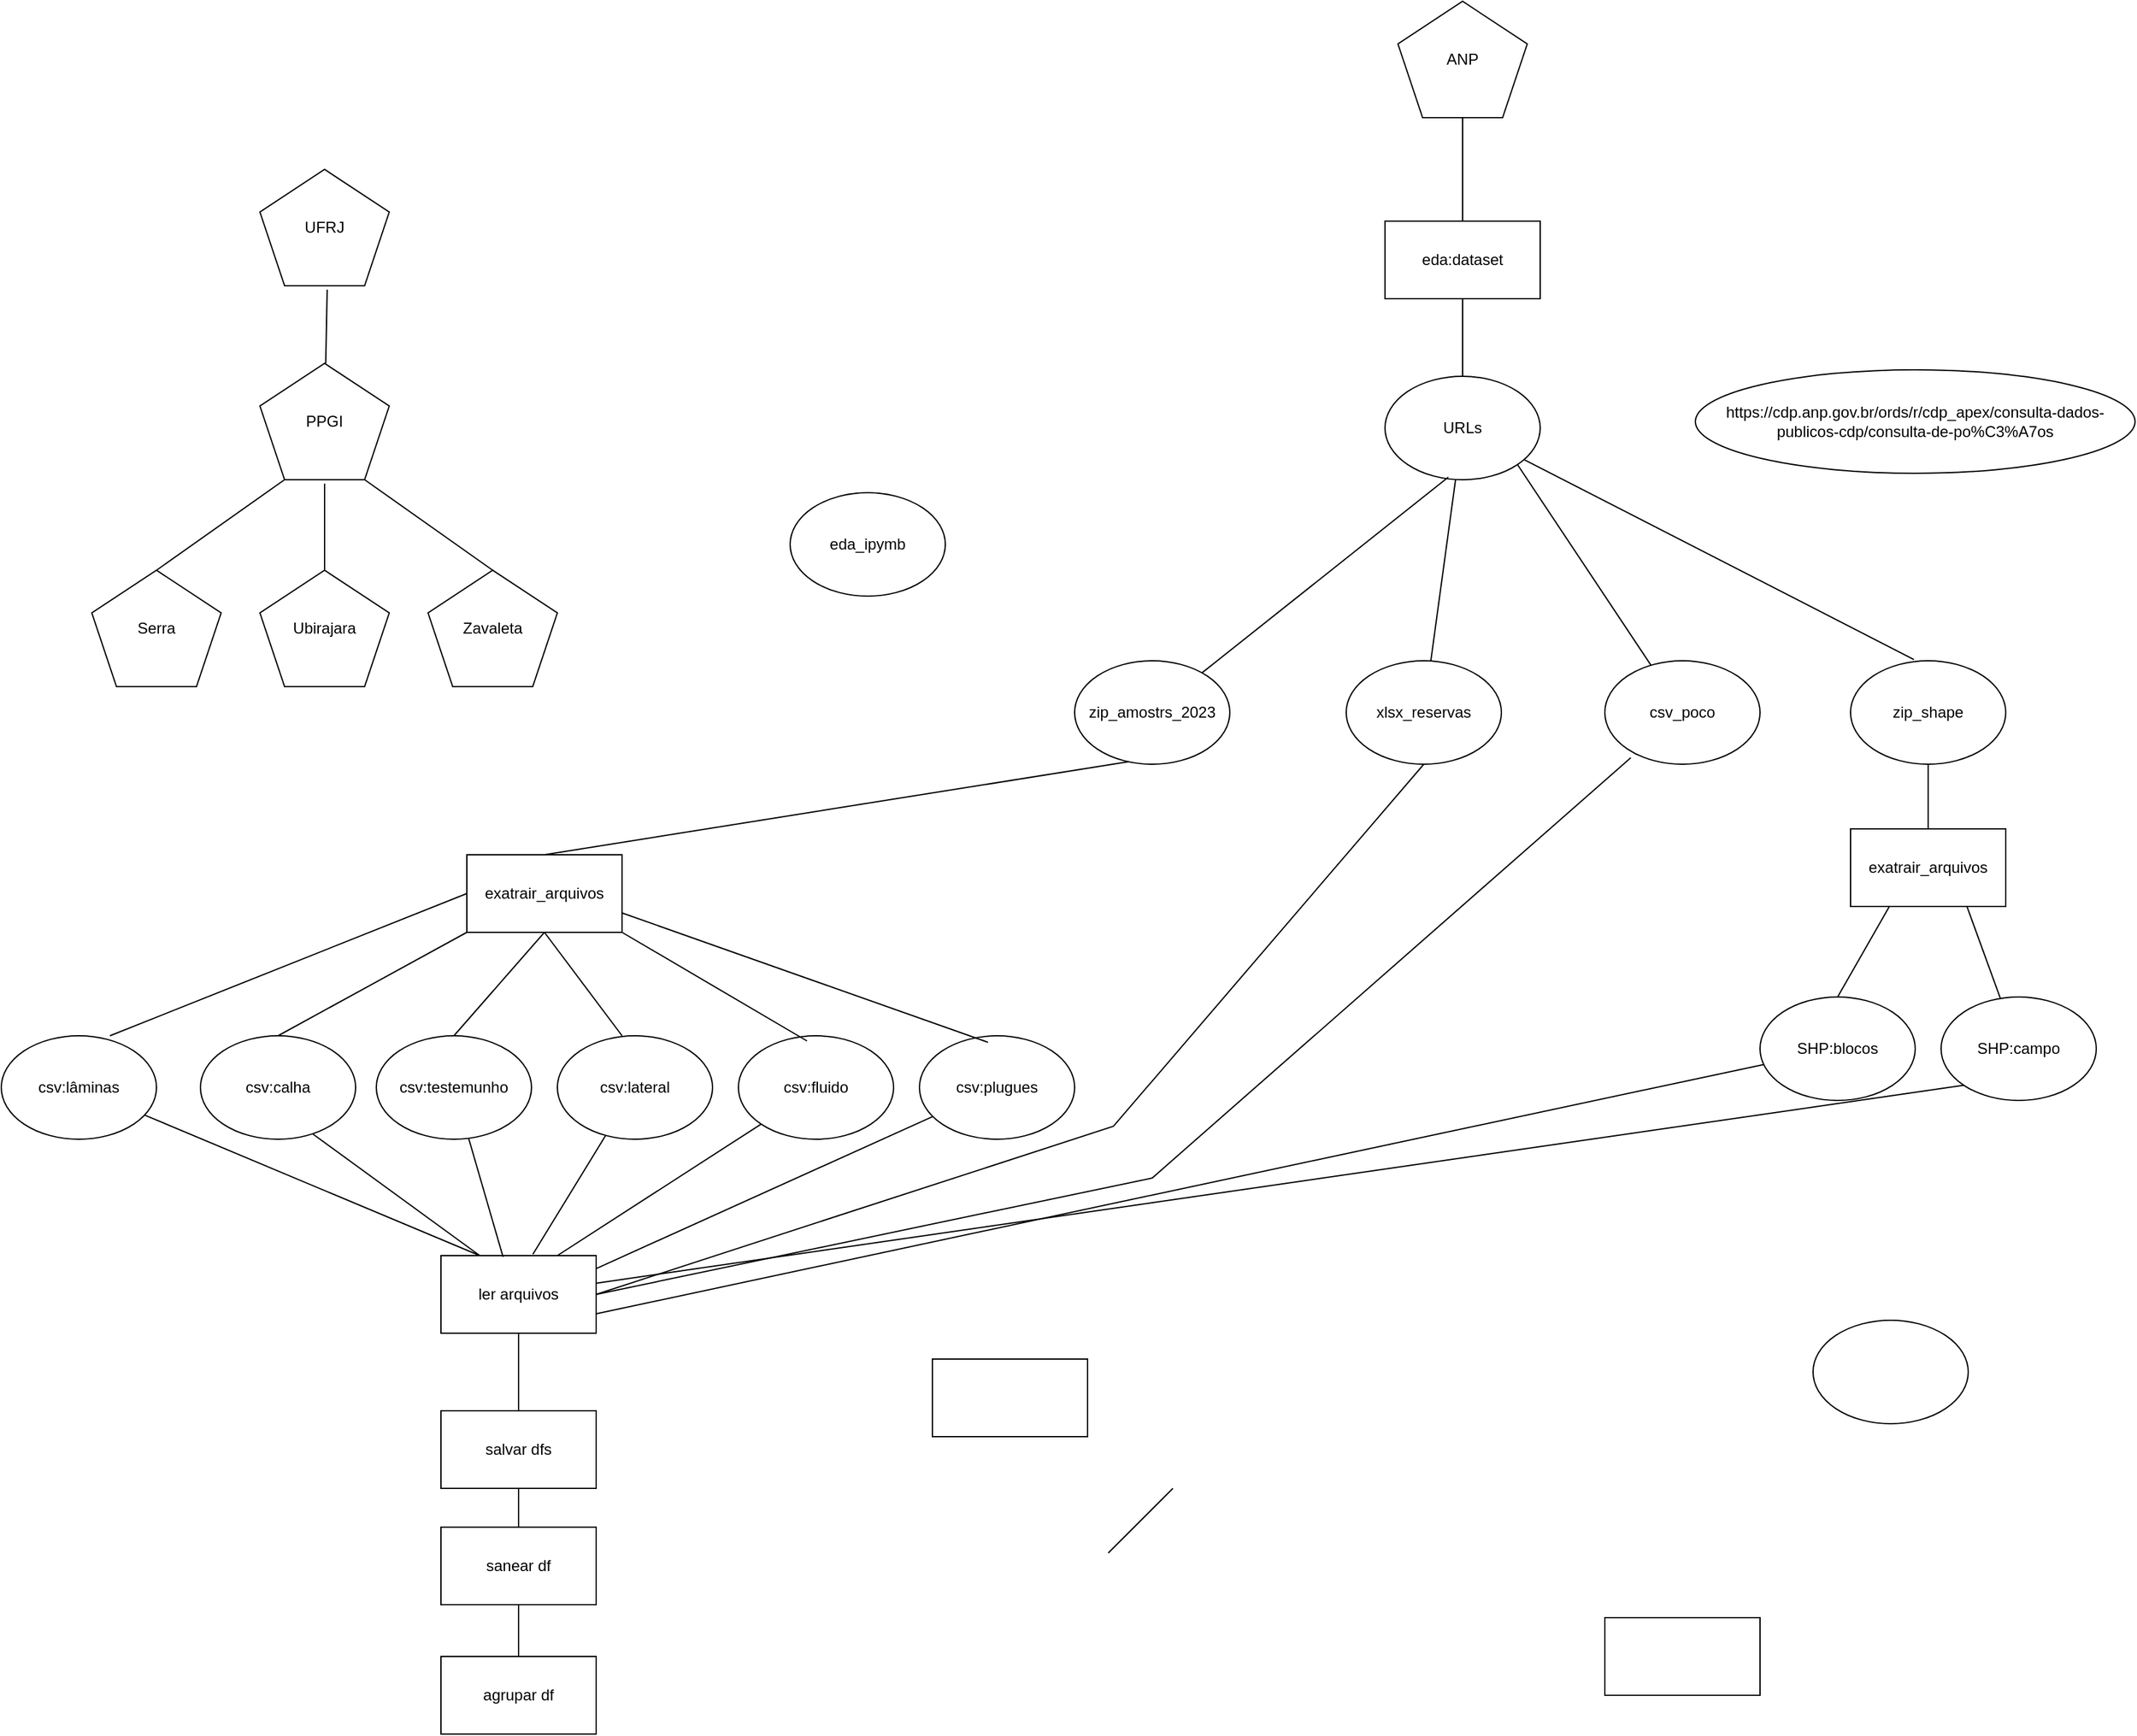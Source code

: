 <mxfile version="24.9.3">
  <diagram name="Página-1" id="9RzpRnPlgMhjM78U7mNT">
    <mxGraphModel dx="2876" dy="1103" grid="1" gridSize="10" guides="1" tooltips="1" connect="1" arrows="1" fold="1" page="1" pageScale="1" pageWidth="827" pageHeight="1169" math="0" shadow="0">
      <root>
        <mxCell id="0" />
        <mxCell id="1" parent="0" />
        <mxCell id="UkQbXRUqr05wz5BsYzOK-1" value="eda:dataset" style="rounded=0;whiteSpace=wrap;html=1;" vertex="1" parent="1">
          <mxGeometry x="910" y="210" width="120" height="60" as="geometry" />
        </mxCell>
        <mxCell id="UkQbXRUqr05wz5BsYzOK-2" value="exatrair_arquivos" style="rounded=0;whiteSpace=wrap;html=1;" vertex="1" parent="1">
          <mxGeometry x="200" y="700" width="120" height="60" as="geometry" />
        </mxCell>
        <mxCell id="UkQbXRUqr05wz5BsYzOK-3" value="agrupar df" style="rounded=0;whiteSpace=wrap;html=1;" vertex="1" parent="1">
          <mxGeometry x="180" y="1320" width="120" height="60" as="geometry" />
        </mxCell>
        <mxCell id="UkQbXRUqr05wz5BsYzOK-4" value="sanear df" style="rounded=0;whiteSpace=wrap;html=1;" vertex="1" parent="1">
          <mxGeometry x="180" y="1220" width="120" height="60" as="geometry" />
        </mxCell>
        <mxCell id="UkQbXRUqr05wz5BsYzOK-5" value="" style="rounded=0;whiteSpace=wrap;html=1;" vertex="1" parent="1">
          <mxGeometry x="1080" y="1290" width="120" height="60" as="geometry" />
        </mxCell>
        <mxCell id="UkQbXRUqr05wz5BsYzOK-7" value="zip_amostrs_2023" style="ellipse;whiteSpace=wrap;html=1;" vertex="1" parent="1">
          <mxGeometry x="670" y="550" width="120" height="80" as="geometry" />
        </mxCell>
        <mxCell id="UkQbXRUqr05wz5BsYzOK-8" value="xlsx_reservas" style="ellipse;whiteSpace=wrap;html=1;" vertex="1" parent="1">
          <mxGeometry x="880" y="550" width="120" height="80" as="geometry" />
        </mxCell>
        <mxCell id="UkQbXRUqr05wz5BsYzOK-9" value="csv_poco" style="ellipse;whiteSpace=wrap;html=1;" vertex="1" parent="1">
          <mxGeometry x="1080" y="550" width="120" height="80" as="geometry" />
        </mxCell>
        <mxCell id="UkQbXRUqr05wz5BsYzOK-10" value="URLs" style="ellipse;whiteSpace=wrap;html=1;" vertex="1" parent="1">
          <mxGeometry x="910" y="330" width="120" height="80" as="geometry" />
        </mxCell>
        <mxCell id="UkQbXRUqr05wz5BsYzOK-11" value="Ubirajara" style="whiteSpace=wrap;html=1;shape=mxgraph.basic.pentagon" vertex="1" parent="1">
          <mxGeometry x="40" y="480" width="100" height="90" as="geometry" />
        </mxCell>
        <mxCell id="UkQbXRUqr05wz5BsYzOK-12" value="UFRJ" style="whiteSpace=wrap;html=1;shape=mxgraph.basic.pentagon" vertex="1" parent="1">
          <mxGeometry x="40" y="170" width="100" height="90" as="geometry" />
        </mxCell>
        <mxCell id="UkQbXRUqr05wz5BsYzOK-13" value="PPGI" style="whiteSpace=wrap;html=1;shape=mxgraph.basic.pentagon" vertex="1" parent="1">
          <mxGeometry x="40" y="320" width="100" height="90" as="geometry" />
        </mxCell>
        <mxCell id="UkQbXRUqr05wz5BsYzOK-14" value="ANP" style="whiteSpace=wrap;html=1;shape=mxgraph.basic.pentagon" vertex="1" parent="1">
          <mxGeometry x="920" y="40" width="100" height="90" as="geometry" />
        </mxCell>
        <mxCell id="UkQbXRUqr05wz5BsYzOK-15" value="" style="endArrow=none;html=1;rounded=0;entryX=0.5;entryY=1;entryDx=0;entryDy=0;entryPerimeter=0;" edge="1" parent="1" source="UkQbXRUqr05wz5BsYzOK-1" target="UkQbXRUqr05wz5BsYzOK-14">
          <mxGeometry width="50" height="50" relative="1" as="geometry">
            <mxPoint x="270" y="180" as="sourcePoint" />
            <mxPoint x="440" y="470" as="targetPoint" />
          </mxGeometry>
        </mxCell>
        <mxCell id="UkQbXRUqr05wz5BsYzOK-16" value="" style="endArrow=none;html=1;rounded=0;exitX=0.52;exitY=1.033;exitDx=0;exitDy=0;exitPerimeter=0;" edge="1" parent="1" source="UkQbXRUqr05wz5BsYzOK-12" target="UkQbXRUqr05wz5BsYzOK-13">
          <mxGeometry width="50" height="50" relative="1" as="geometry">
            <mxPoint x="410" y="380" as="sourcePoint" />
            <mxPoint x="460" y="330" as="targetPoint" />
            <Array as="points" />
          </mxGeometry>
        </mxCell>
        <mxCell id="UkQbXRUqr05wz5BsYzOK-17" value="" style="endArrow=none;html=1;rounded=0;entryX=0.5;entryY=0;entryDx=0;entryDy=0;entryPerimeter=0;" edge="1" parent="1" target="UkQbXRUqr05wz5BsYzOK-11">
          <mxGeometry width="50" height="50" relative="1" as="geometry">
            <mxPoint x="90" y="413" as="sourcePoint" />
            <mxPoint x="460" y="330" as="targetPoint" />
          </mxGeometry>
        </mxCell>
        <mxCell id="UkQbXRUqr05wz5BsYzOK-18" value="" style="endArrow=none;html=1;rounded=0;" edge="1" parent="1" source="UkQbXRUqr05wz5BsYzOK-1" target="UkQbXRUqr05wz5BsYzOK-10">
          <mxGeometry width="50" height="50" relative="1" as="geometry">
            <mxPoint x="390" y="570" as="sourcePoint" />
            <mxPoint x="440" y="520" as="targetPoint" />
          </mxGeometry>
        </mxCell>
        <mxCell id="UkQbXRUqr05wz5BsYzOK-19" value="" style="endArrow=none;html=1;rounded=0;entryX=1;entryY=1;entryDx=0;entryDy=0;" edge="1" parent="1" source="UkQbXRUqr05wz5BsYzOK-9" target="UkQbXRUqr05wz5BsYzOK-10">
          <mxGeometry width="50" height="50" relative="1" as="geometry">
            <mxPoint x="740" y="700" as="sourcePoint" />
            <mxPoint x="990" y="420" as="targetPoint" />
          </mxGeometry>
        </mxCell>
        <mxCell id="UkQbXRUqr05wz5BsYzOK-20" value="" style="endArrow=none;html=1;rounded=0;" edge="1" parent="1" source="UkQbXRUqr05wz5BsYzOK-8" target="UkQbXRUqr05wz5BsYzOK-10">
          <mxGeometry width="50" height="50" relative="1" as="geometry">
            <mxPoint x="740" y="700" as="sourcePoint" />
            <mxPoint x="790" y="650" as="targetPoint" />
          </mxGeometry>
        </mxCell>
        <mxCell id="UkQbXRUqr05wz5BsYzOK-21" value="" style="endArrow=none;html=1;rounded=0;entryX=0.408;entryY=0.975;entryDx=0;entryDy=0;entryPerimeter=0;" edge="1" parent="1" source="UkQbXRUqr05wz5BsYzOK-7" target="UkQbXRUqr05wz5BsYzOK-10">
          <mxGeometry width="50" height="50" relative="1" as="geometry">
            <mxPoint x="740" y="700" as="sourcePoint" />
            <mxPoint x="790" y="650" as="targetPoint" />
          </mxGeometry>
        </mxCell>
        <mxCell id="UkQbXRUqr05wz5BsYzOK-22" value="zip_shape" style="ellipse;whiteSpace=wrap;html=1;" vertex="1" parent="1">
          <mxGeometry x="1270" y="550" width="120" height="80" as="geometry" />
        </mxCell>
        <mxCell id="UkQbXRUqr05wz5BsYzOK-23" value="" style="endArrow=none;html=1;rounded=0;exitX=0.408;exitY=-0.012;exitDx=0;exitDy=0;exitPerimeter=0;" edge="1" parent="1" source="UkQbXRUqr05wz5BsYzOK-22" target="UkQbXRUqr05wz5BsYzOK-10">
          <mxGeometry width="50" height="50" relative="1" as="geometry">
            <mxPoint x="740" y="700" as="sourcePoint" />
            <mxPoint x="790" y="650" as="targetPoint" />
          </mxGeometry>
        </mxCell>
        <mxCell id="UkQbXRUqr05wz5BsYzOK-24" value="Serra" style="whiteSpace=wrap;html=1;shape=mxgraph.basic.pentagon" vertex="1" parent="1">
          <mxGeometry x="-90" y="480" width="100" height="90" as="geometry" />
        </mxCell>
        <mxCell id="UkQbXRUqr05wz5BsYzOK-25" value="Zavaleta" style="whiteSpace=wrap;html=1;shape=mxgraph.basic.pentagon" vertex="1" parent="1">
          <mxGeometry x="170" y="480" width="100" height="90" as="geometry" />
        </mxCell>
        <mxCell id="UkQbXRUqr05wz5BsYzOK-26" value="" style="endArrow=none;html=1;rounded=0;entryX=0.19;entryY=1;entryDx=0;entryDy=0;entryPerimeter=0;exitX=0.5;exitY=0;exitDx=0;exitDy=0;exitPerimeter=0;" edge="1" parent="1" source="UkQbXRUqr05wz5BsYzOK-24" target="UkQbXRUqr05wz5BsYzOK-13">
          <mxGeometry width="50" height="50" relative="1" as="geometry">
            <mxPoint x="140" y="670" as="sourcePoint" />
            <mxPoint x="190" y="620" as="targetPoint" />
          </mxGeometry>
        </mxCell>
        <mxCell id="UkQbXRUqr05wz5BsYzOK-27" value="" style="endArrow=none;html=1;rounded=0;entryX=0.81;entryY=1;entryDx=0;entryDy=0;entryPerimeter=0;exitX=0.5;exitY=0;exitDx=0;exitDy=0;exitPerimeter=0;" edge="1" parent="1" source="UkQbXRUqr05wz5BsYzOK-25" target="UkQbXRUqr05wz5BsYzOK-13">
          <mxGeometry width="50" height="50" relative="1" as="geometry">
            <mxPoint x="140" y="670" as="sourcePoint" />
            <mxPoint x="190" y="620" as="targetPoint" />
          </mxGeometry>
        </mxCell>
        <mxCell id="UkQbXRUqr05wz5BsYzOK-28" value="eda_ipymb" style="ellipse;whiteSpace=wrap;html=1;" vertex="1" parent="1">
          <mxGeometry x="450" y="420" width="120" height="80" as="geometry" />
        </mxCell>
        <mxCell id="UkQbXRUqr05wz5BsYzOK-29" value="" style="ellipse;whiteSpace=wrap;html=1;" vertex="1" parent="1">
          <mxGeometry x="1241" y="1060" width="120" height="80" as="geometry" />
        </mxCell>
        <mxCell id="UkQbXRUqr05wz5BsYzOK-30" value="csv:fluido" style="ellipse;whiteSpace=wrap;html=1;" vertex="1" parent="1">
          <mxGeometry x="410" y="840" width="120" height="80" as="geometry" />
        </mxCell>
        <mxCell id="UkQbXRUqr05wz5BsYzOK-31" value="csv:lateral" style="ellipse;whiteSpace=wrap;html=1;" vertex="1" parent="1">
          <mxGeometry x="270" y="840" width="120" height="80" as="geometry" />
        </mxCell>
        <mxCell id="UkQbXRUqr05wz5BsYzOK-32" value="csv:testemunho" style="ellipse;whiteSpace=wrap;html=1;" vertex="1" parent="1">
          <mxGeometry x="130" y="840" width="120" height="80" as="geometry" />
        </mxCell>
        <mxCell id="UkQbXRUqr05wz5BsYzOK-33" value="csv:calha" style="ellipse;whiteSpace=wrap;html=1;" vertex="1" parent="1">
          <mxGeometry x="-6" y="840" width="120" height="80" as="geometry" />
        </mxCell>
        <mxCell id="UkQbXRUqr05wz5BsYzOK-35" value="" style="endArrow=none;html=1;rounded=0;entryX=0.5;entryY=1;entryDx=0;entryDy=0;exitX=0.417;exitY=0;exitDx=0;exitDy=0;exitPerimeter=0;" edge="1" parent="1" source="UkQbXRUqr05wz5BsYzOK-31" target="UkQbXRUqr05wz5BsYzOK-2">
          <mxGeometry width="50" height="50" relative="1" as="geometry">
            <mxPoint x="100" y="800" as="sourcePoint" />
            <mxPoint x="150" y="750" as="targetPoint" />
          </mxGeometry>
        </mxCell>
        <mxCell id="UkQbXRUqr05wz5BsYzOK-36" value="" style="endArrow=none;html=1;rounded=0;entryX=0;entryY=1;entryDx=0;entryDy=0;exitX=0.5;exitY=0;exitDx=0;exitDy=0;" edge="1" parent="1" source="UkQbXRUqr05wz5BsYzOK-33" target="UkQbXRUqr05wz5BsYzOK-2">
          <mxGeometry width="50" height="50" relative="1" as="geometry">
            <mxPoint x="100" y="800" as="sourcePoint" />
            <mxPoint x="150" y="750" as="targetPoint" />
          </mxGeometry>
        </mxCell>
        <mxCell id="UkQbXRUqr05wz5BsYzOK-37" value="" style="endArrow=none;html=1;rounded=0;entryX=0.5;entryY=1;entryDx=0;entryDy=0;exitX=0.5;exitY=0;exitDx=0;exitDy=0;" edge="1" parent="1" source="UkQbXRUqr05wz5BsYzOK-32" target="UkQbXRUqr05wz5BsYzOK-2">
          <mxGeometry width="50" height="50" relative="1" as="geometry">
            <mxPoint x="100" y="800" as="sourcePoint" />
            <mxPoint x="150" y="750" as="targetPoint" />
          </mxGeometry>
        </mxCell>
        <mxCell id="UkQbXRUqr05wz5BsYzOK-38" value="" style="endArrow=none;html=1;rounded=0;entryX=0.35;entryY=0.975;entryDx=0;entryDy=0;entryPerimeter=0;exitX=0.5;exitY=0;exitDx=0;exitDy=0;" edge="1" parent="1" source="UkQbXRUqr05wz5BsYzOK-2" target="UkQbXRUqr05wz5BsYzOK-7">
          <mxGeometry width="50" height="50" relative="1" as="geometry">
            <mxPoint x="520" y="770" as="sourcePoint" />
            <mxPoint x="570" y="720" as="targetPoint" />
          </mxGeometry>
        </mxCell>
        <mxCell id="UkQbXRUqr05wz5BsYzOK-39" value="" style="endArrow=none;html=1;rounded=0;entryX=1;entryY=1;entryDx=0;entryDy=0;exitX=0.442;exitY=0.05;exitDx=0;exitDy=0;exitPerimeter=0;" edge="1" parent="1" source="UkQbXRUqr05wz5BsYzOK-30" target="UkQbXRUqr05wz5BsYzOK-2">
          <mxGeometry width="50" height="50" relative="1" as="geometry">
            <mxPoint x="100" y="800" as="sourcePoint" />
            <mxPoint x="150" y="750" as="targetPoint" />
          </mxGeometry>
        </mxCell>
        <mxCell id="UkQbXRUqr05wz5BsYzOK-40" value="csv:lâminas" style="ellipse;whiteSpace=wrap;html=1;" vertex="1" parent="1">
          <mxGeometry x="-160" y="840" width="120" height="80" as="geometry" />
        </mxCell>
        <mxCell id="UkQbXRUqr05wz5BsYzOK-41" value="csv:plugues" style="ellipse;whiteSpace=wrap;html=1;" vertex="1" parent="1">
          <mxGeometry x="550" y="840" width="120" height="80" as="geometry" />
        </mxCell>
        <mxCell id="UkQbXRUqr05wz5BsYzOK-42" value="" style="endArrow=none;html=1;rounded=0;entryX=1;entryY=0.75;entryDx=0;entryDy=0;exitX=0.442;exitY=0.063;exitDx=0;exitDy=0;exitPerimeter=0;" edge="1" parent="1" source="UkQbXRUqr05wz5BsYzOK-41" target="UkQbXRUqr05wz5BsYzOK-2">
          <mxGeometry width="50" height="50" relative="1" as="geometry">
            <mxPoint x="100" y="800" as="sourcePoint" />
            <mxPoint x="150" y="750" as="targetPoint" />
          </mxGeometry>
        </mxCell>
        <mxCell id="UkQbXRUqr05wz5BsYzOK-43" value="" style="endArrow=none;html=1;rounded=0;exitX=0.7;exitY=0;exitDx=0;exitDy=0;exitPerimeter=0;entryX=0;entryY=0.5;entryDx=0;entryDy=0;" edge="1" parent="1" source="UkQbXRUqr05wz5BsYzOK-40" target="UkQbXRUqr05wz5BsYzOK-2">
          <mxGeometry width="50" height="50" relative="1" as="geometry">
            <mxPoint x="100" y="800" as="sourcePoint" />
            <mxPoint x="150" y="750" as="targetPoint" />
          </mxGeometry>
        </mxCell>
        <mxCell id="UkQbXRUqr05wz5BsYzOK-44" value="" style="rounded=0;whiteSpace=wrap;html=1;" vertex="1" parent="1">
          <mxGeometry x="560" y="1090" width="120" height="60" as="geometry" />
        </mxCell>
        <mxCell id="UkQbXRUqr05wz5BsYzOK-45" value="" style="rounded=0;whiteSpace=wrap;html=1;" vertex="1" parent="1">
          <mxGeometry x="560" y="1090" width="120" height="60" as="geometry" />
        </mxCell>
        <mxCell id="UkQbXRUqr05wz5BsYzOK-46" value="" style="rounded=0;whiteSpace=wrap;html=1;" vertex="1" parent="1">
          <mxGeometry x="560" y="1090" width="120" height="60" as="geometry" />
        </mxCell>
        <mxCell id="UkQbXRUqr05wz5BsYzOK-47" value="salvar dfs" style="rounded=0;whiteSpace=wrap;html=1;" vertex="1" parent="1">
          <mxGeometry x="180" y="1130" width="120" height="60" as="geometry" />
        </mxCell>
        <mxCell id="UkQbXRUqr05wz5BsYzOK-48" value="ler arquivos" style="rounded=0;whiteSpace=wrap;html=1;" vertex="1" parent="1">
          <mxGeometry x="180" y="1010" width="120" height="60" as="geometry" />
        </mxCell>
        <mxCell id="UkQbXRUqr05wz5BsYzOK-49" value="" style="endArrow=none;html=1;rounded=0;" edge="1" parent="1">
          <mxGeometry width="50" height="50" relative="1" as="geometry">
            <mxPoint x="696" y="1240" as="sourcePoint" />
            <mxPoint x="746" y="1190" as="targetPoint" />
          </mxGeometry>
        </mxCell>
        <mxCell id="UkQbXRUqr05wz5BsYzOK-51" value="" style="endArrow=none;html=1;rounded=0;exitX=0.5;exitY=1;exitDx=0;exitDy=0;" edge="1" parent="1" source="UkQbXRUqr05wz5BsYzOK-4" target="UkQbXRUqr05wz5BsYzOK-3">
          <mxGeometry width="50" height="50" relative="1" as="geometry">
            <mxPoint x="696" y="1240" as="sourcePoint" />
            <mxPoint x="746" y="1190" as="targetPoint" />
          </mxGeometry>
        </mxCell>
        <mxCell id="UkQbXRUqr05wz5BsYzOK-52" value="" style="endArrow=none;html=1;rounded=0;" edge="1" parent="1" source="UkQbXRUqr05wz5BsYzOK-4" target="UkQbXRUqr05wz5BsYzOK-47">
          <mxGeometry width="50" height="50" relative="1" as="geometry">
            <mxPoint x="696" y="1240" as="sourcePoint" />
            <mxPoint x="746" y="1190" as="targetPoint" />
          </mxGeometry>
        </mxCell>
        <mxCell id="UkQbXRUqr05wz5BsYzOK-53" value="" style="endArrow=none;html=1;rounded=0;entryX=0.5;entryY=1;entryDx=0;entryDy=0;exitX=0.5;exitY=0;exitDx=0;exitDy=0;" edge="1" parent="1" source="UkQbXRUqr05wz5BsYzOK-47" target="UkQbXRUqr05wz5BsYzOK-48">
          <mxGeometry width="50" height="50" relative="1" as="geometry">
            <mxPoint x="696" y="1240" as="sourcePoint" />
            <mxPoint x="746" y="1190" as="targetPoint" />
          </mxGeometry>
        </mxCell>
        <mxCell id="UkQbXRUqr05wz5BsYzOK-54" value="" style="endArrow=none;html=1;rounded=0;entryX=0;entryY=1;entryDx=0;entryDy=0;" edge="1" parent="1" source="UkQbXRUqr05wz5BsYzOK-48" target="UkQbXRUqr05wz5BsYzOK-69">
          <mxGeometry width="50" height="50" relative="1" as="geometry">
            <mxPoint x="696" y="1240" as="sourcePoint" />
            <mxPoint x="746" y="1190" as="targetPoint" />
          </mxGeometry>
        </mxCell>
        <mxCell id="UkQbXRUqr05wz5BsYzOK-55" value="" style="endArrow=none;html=1;rounded=0;exitX=1;exitY=0.75;exitDx=0;exitDy=0;" edge="1" parent="1" source="UkQbXRUqr05wz5BsYzOK-48" target="UkQbXRUqr05wz5BsYzOK-70">
          <mxGeometry width="50" height="50" relative="1" as="geometry">
            <mxPoint x="696" y="1240" as="sourcePoint" />
            <mxPoint x="746" y="1190" as="targetPoint" />
          </mxGeometry>
        </mxCell>
        <mxCell id="UkQbXRUqr05wz5BsYzOK-56" value="" style="endArrow=none;html=1;rounded=0;entryX=0.75;entryY=1;entryDx=0;entryDy=0;" edge="1" parent="1" source="UkQbXRUqr05wz5BsYzOK-69" target="UkQbXRUqr05wz5BsYzOK-68">
          <mxGeometry width="50" height="50" relative="1" as="geometry">
            <mxPoint x="696" y="1240" as="sourcePoint" />
            <mxPoint x="746" y="1190" as="targetPoint" />
          </mxGeometry>
        </mxCell>
        <mxCell id="UkQbXRUqr05wz5BsYzOK-57" value="" style="endArrow=none;html=1;rounded=0;entryX=0.25;entryY=1;entryDx=0;entryDy=0;exitX=0.5;exitY=0;exitDx=0;exitDy=0;" edge="1" parent="1" source="UkQbXRUqr05wz5BsYzOK-70" target="UkQbXRUqr05wz5BsYzOK-68">
          <mxGeometry width="50" height="50" relative="1" as="geometry">
            <mxPoint x="696" y="1240" as="sourcePoint" />
            <mxPoint x="746" y="1190" as="targetPoint" />
          </mxGeometry>
        </mxCell>
        <mxCell id="UkQbXRUqr05wz5BsYzOK-58" value="" style="endArrow=none;html=1;rounded=0;" edge="1" parent="1" source="UkQbXRUqr05wz5BsYzOK-68" target="UkQbXRUqr05wz5BsYzOK-22">
          <mxGeometry width="50" height="50" relative="1" as="geometry">
            <mxPoint x="696" y="1240" as="sourcePoint" />
            <mxPoint x="746" y="1190" as="targetPoint" />
          </mxGeometry>
        </mxCell>
        <mxCell id="UkQbXRUqr05wz5BsYzOK-59" value="" style="endArrow=none;html=1;rounded=0;entryX=0.167;entryY=0.938;entryDx=0;entryDy=0;entryPerimeter=0;exitX=1;exitY=0.5;exitDx=0;exitDy=0;" edge="1" parent="1" source="UkQbXRUqr05wz5BsYzOK-48" target="UkQbXRUqr05wz5BsYzOK-9">
          <mxGeometry width="50" height="50" relative="1" as="geometry">
            <mxPoint x="130" y="1140" as="sourcePoint" />
            <mxPoint x="180" y="1090" as="targetPoint" />
            <Array as="points">
              <mxPoint x="730" y="950" />
            </Array>
          </mxGeometry>
        </mxCell>
        <mxCell id="UkQbXRUqr05wz5BsYzOK-60" value="" style="endArrow=none;html=1;rounded=0;entryX=0.5;entryY=1;entryDx=0;entryDy=0;exitX=1;exitY=0.5;exitDx=0;exitDy=0;" edge="1" parent="1" source="UkQbXRUqr05wz5BsYzOK-48" target="UkQbXRUqr05wz5BsYzOK-8">
          <mxGeometry width="50" height="50" relative="1" as="geometry">
            <mxPoint x="130" y="1140" as="sourcePoint" />
            <mxPoint x="180" y="1090" as="targetPoint" />
            <Array as="points">
              <mxPoint x="700" y="910" />
            </Array>
          </mxGeometry>
        </mxCell>
        <mxCell id="UkQbXRUqr05wz5BsYzOK-61" value="" style="endArrow=none;html=1;rounded=0;exitX=1;exitY=0.167;exitDx=0;exitDy=0;exitPerimeter=0;" edge="1" parent="1" source="UkQbXRUqr05wz5BsYzOK-48" target="UkQbXRUqr05wz5BsYzOK-41">
          <mxGeometry width="50" height="50" relative="1" as="geometry">
            <mxPoint x="40" y="1120" as="sourcePoint" />
            <mxPoint x="90" y="1070" as="targetPoint" />
          </mxGeometry>
        </mxCell>
        <mxCell id="UkQbXRUqr05wz5BsYzOK-62" value="" style="endArrow=none;html=1;rounded=0;entryX=0;entryY=1;entryDx=0;entryDy=0;" edge="1" parent="1" target="UkQbXRUqr05wz5BsYzOK-30">
          <mxGeometry width="50" height="50" relative="1" as="geometry">
            <mxPoint x="270" y="1010" as="sourcePoint" />
            <mxPoint x="90" y="1070" as="targetPoint" />
          </mxGeometry>
        </mxCell>
        <mxCell id="UkQbXRUqr05wz5BsYzOK-63" value="" style="endArrow=none;html=1;rounded=0;entryX=0.592;entryY=-0.017;entryDx=0;entryDy=0;entryPerimeter=0;" edge="1" parent="1" source="UkQbXRUqr05wz5BsYzOK-31" target="UkQbXRUqr05wz5BsYzOK-48">
          <mxGeometry width="50" height="50" relative="1" as="geometry">
            <mxPoint x="40" y="1120" as="sourcePoint" />
            <mxPoint x="250" y="1020" as="targetPoint" />
          </mxGeometry>
        </mxCell>
        <mxCell id="UkQbXRUqr05wz5BsYzOK-64" value="" style="endArrow=none;html=1;rounded=0;exitX=0.4;exitY=0.017;exitDx=0;exitDy=0;exitPerimeter=0;" edge="1" parent="1" source="UkQbXRUqr05wz5BsYzOK-48" target="UkQbXRUqr05wz5BsYzOK-32">
          <mxGeometry width="50" height="50" relative="1" as="geometry">
            <mxPoint x="40" y="1120" as="sourcePoint" />
            <mxPoint x="90" y="1070" as="targetPoint" />
          </mxGeometry>
        </mxCell>
        <mxCell id="UkQbXRUqr05wz5BsYzOK-65" value="" style="endArrow=none;html=1;rounded=0;entryX=0.725;entryY=0.95;entryDx=0;entryDy=0;entryPerimeter=0;" edge="1" parent="1" target="UkQbXRUqr05wz5BsYzOK-33">
          <mxGeometry width="50" height="50" relative="1" as="geometry">
            <mxPoint x="210" y="1010" as="sourcePoint" />
            <mxPoint x="90" y="1070" as="targetPoint" />
          </mxGeometry>
        </mxCell>
        <mxCell id="UkQbXRUqr05wz5BsYzOK-66" value="" style="endArrow=none;html=1;rounded=0;exitX=0.25;exitY=0;exitDx=0;exitDy=0;" edge="1" parent="1" source="UkQbXRUqr05wz5BsYzOK-48" target="UkQbXRUqr05wz5BsYzOK-40">
          <mxGeometry width="50" height="50" relative="1" as="geometry">
            <mxPoint x="40" y="1120" as="sourcePoint" />
            <mxPoint x="90" y="1070" as="targetPoint" />
          </mxGeometry>
        </mxCell>
        <mxCell id="UkQbXRUqr05wz5BsYzOK-68" value="exatrair_arquivos" style="rounded=0;whiteSpace=wrap;html=1;" vertex="1" parent="1">
          <mxGeometry x="1270" y="680" width="120" height="60" as="geometry" />
        </mxCell>
        <mxCell id="UkQbXRUqr05wz5BsYzOK-69" value="SHP:campo" style="ellipse;whiteSpace=wrap;html=1;" vertex="1" parent="1">
          <mxGeometry x="1340" y="810" width="120" height="80" as="geometry" />
        </mxCell>
        <mxCell id="UkQbXRUqr05wz5BsYzOK-70" value="SHP:blocos" style="ellipse;whiteSpace=wrap;html=1;" vertex="1" parent="1">
          <mxGeometry x="1200" y="810" width="120" height="80" as="geometry" />
        </mxCell>
        <mxCell id="UkQbXRUqr05wz5BsYzOK-71" value="https://cdp.anp.gov.br/ords/r/cdp_apex/consulta-dados-publicos-cdp/consulta-de-po%C3%A7os" style="ellipse;whiteSpace=wrap;html=1;" vertex="1" parent="1">
          <mxGeometry x="1150" y="325" width="340" height="80" as="geometry" />
        </mxCell>
      </root>
    </mxGraphModel>
  </diagram>
</mxfile>
